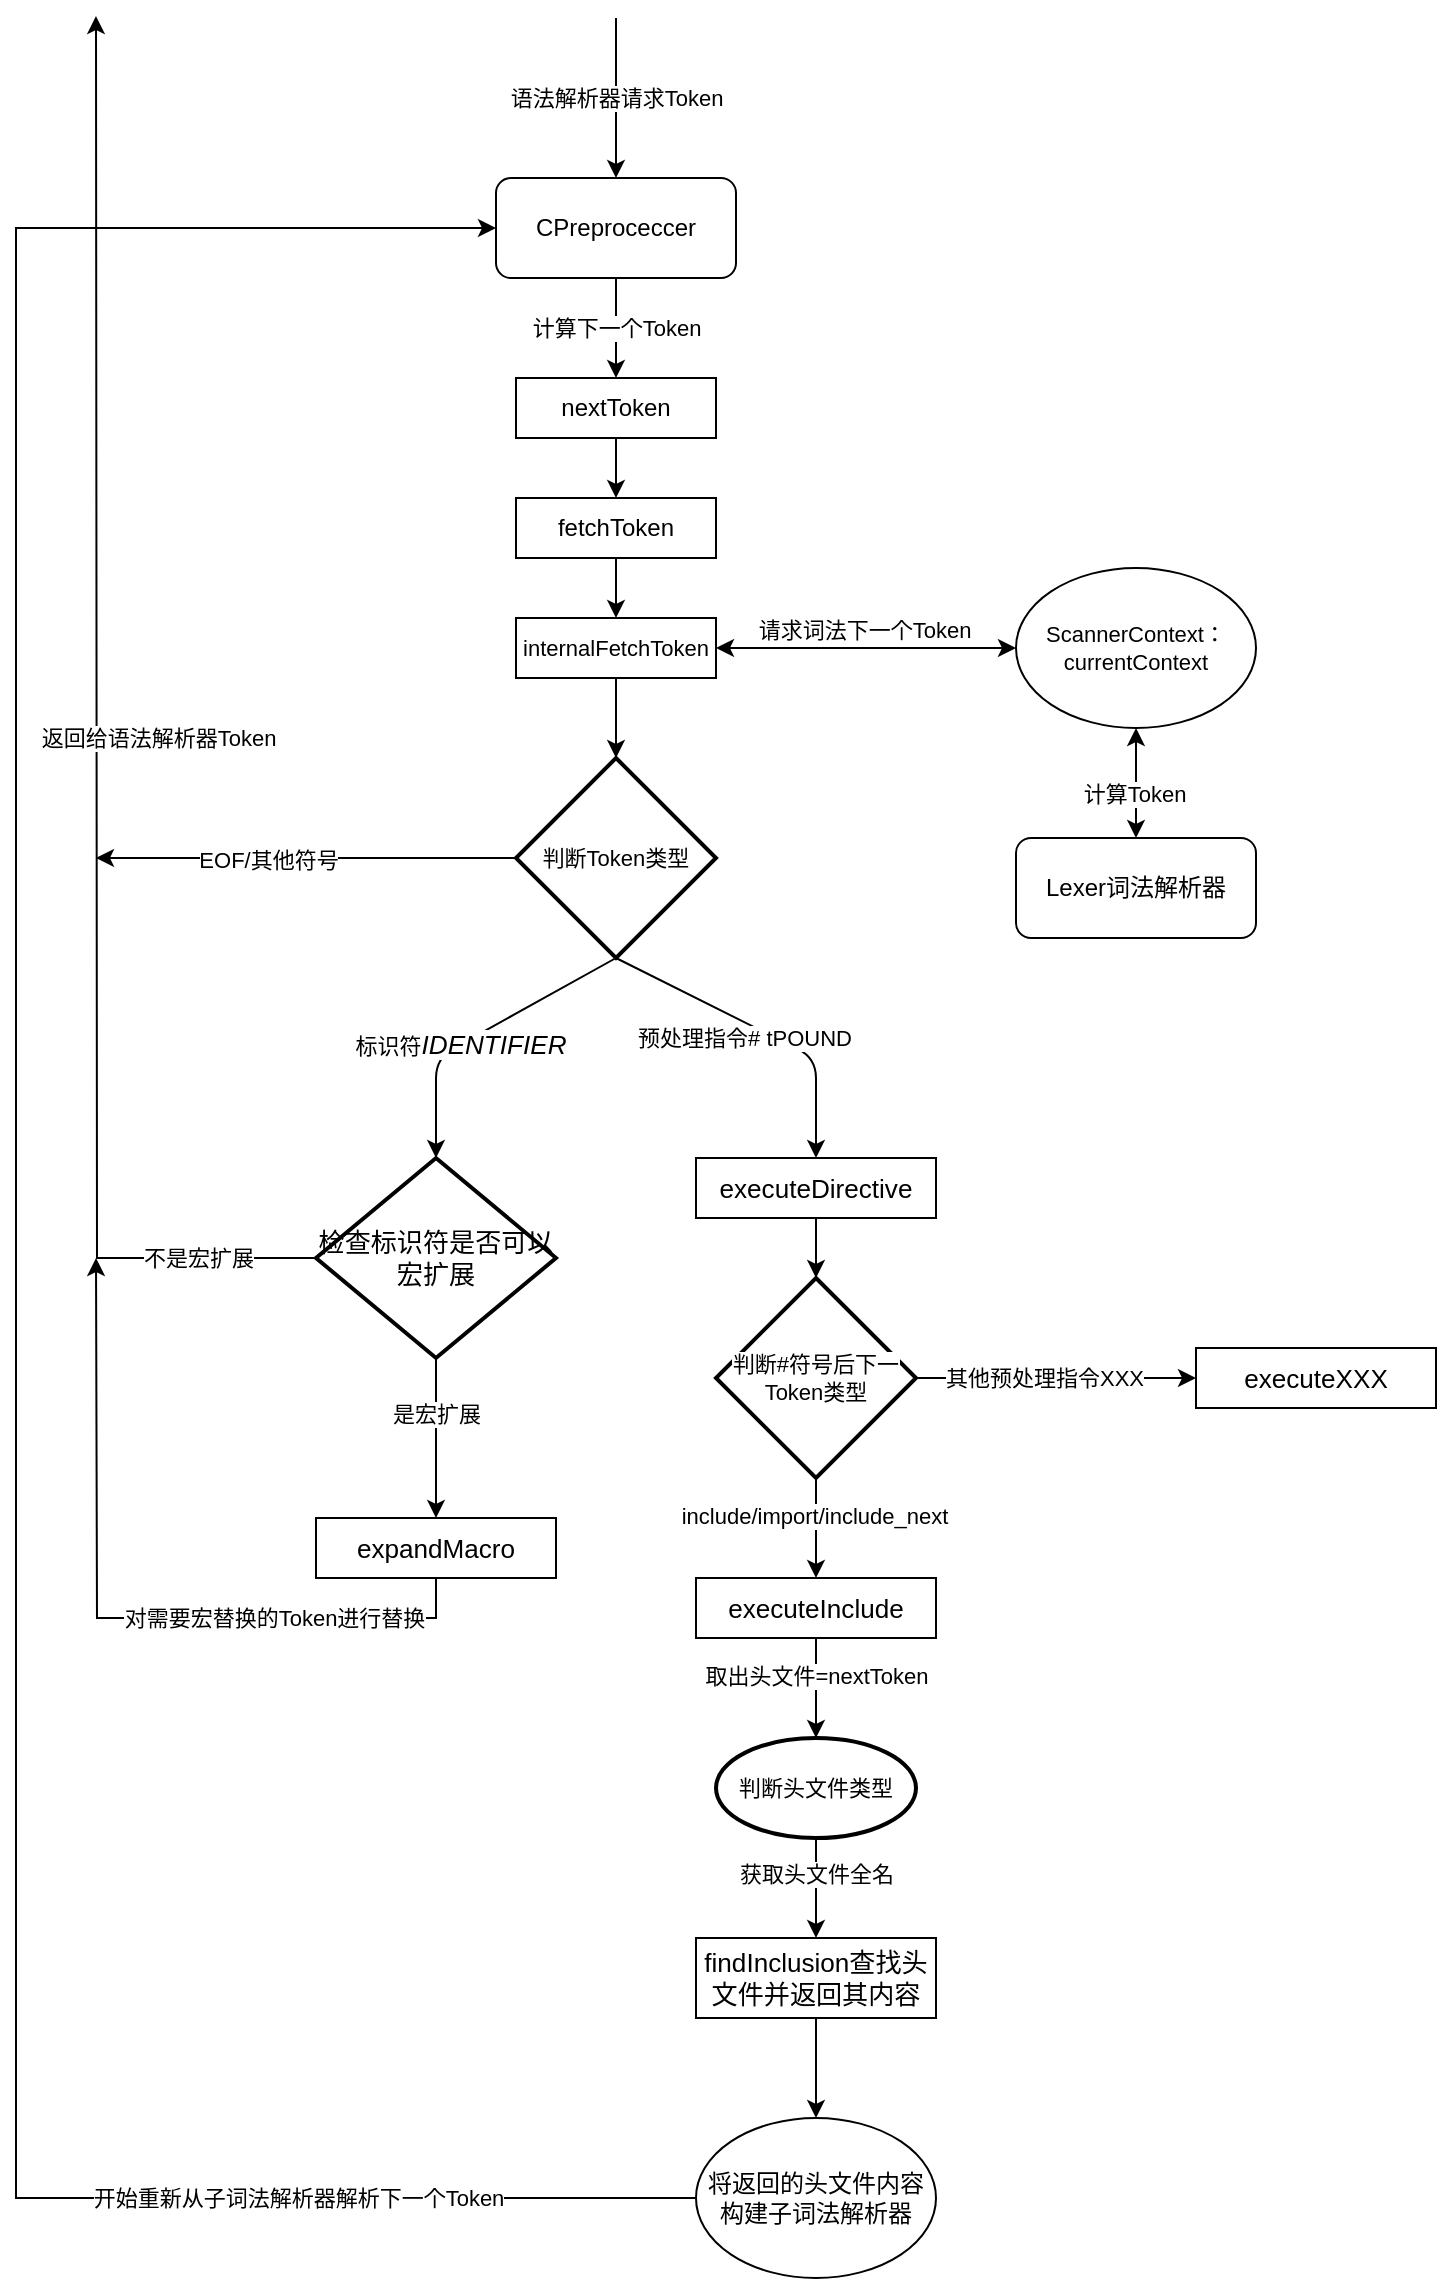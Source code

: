 <mxfile version="14.9.6" type="device"><diagram id="C5RBs43oDa-KdzZeNtuy" name="Page-1"><mxGraphModel dx="474" dy="274" grid="1" gridSize="10" guides="1" tooltips="1" connect="1" arrows="1" fold="1" page="1" pageScale="1" pageWidth="827" pageHeight="1169" math="0" shadow="0"><root><mxCell id="WIyWlLk6GJQsqaUBKTNV-0"/><mxCell id="WIyWlLk6GJQsqaUBKTNV-1" parent="WIyWlLk6GJQsqaUBKTNV-0"/><mxCell id="0LxuvubWBqh0SCNI5qKi-4" value="计算下一个Token" style="edgeStyle=orthogonalEdgeStyle;rounded=0;orthogonalLoop=1;jettySize=auto;html=1;exitX=0.5;exitY=1;exitDx=0;exitDy=0;entryX=0.5;entryY=0;entryDx=0;entryDy=0;" parent="WIyWlLk6GJQsqaUBKTNV-1" source="0LxuvubWBqh0SCNI5qKi-0" target="0LxuvubWBqh0SCNI5qKi-3" edge="1"><mxGeometry relative="1" as="geometry"/></mxCell><mxCell id="0LxuvubWBqh0SCNI5qKi-0" value="CPreproceccer" style="rounded=1;whiteSpace=wrap;html=1;" parent="WIyWlLk6GJQsqaUBKTNV-1" vertex="1"><mxGeometry x="290" y="100" width="120" height="50" as="geometry"/></mxCell><mxCell id="0LxuvubWBqh0SCNI5qKi-1" value="语法解析器请求Token" style="endArrow=classic;html=1;" parent="WIyWlLk6GJQsqaUBKTNV-1" edge="1"><mxGeometry width="50" height="50" relative="1" as="geometry"><mxPoint x="350" y="20" as="sourcePoint"/><mxPoint x="350" y="100" as="targetPoint"/></mxGeometry></mxCell><mxCell id="0LxuvubWBqh0SCNI5qKi-7" style="edgeStyle=orthogonalEdgeStyle;rounded=0;orthogonalLoop=1;jettySize=auto;html=1;exitX=0.5;exitY=1;exitDx=0;exitDy=0;entryX=0.5;entryY=0;entryDx=0;entryDy=0;" parent="WIyWlLk6GJQsqaUBKTNV-1" source="0LxuvubWBqh0SCNI5qKi-3" target="0LxuvubWBqh0SCNI5qKi-5" edge="1"><mxGeometry relative="1" as="geometry"/></mxCell><mxCell id="0LxuvubWBqh0SCNI5qKi-3" value="nextToken" style="rounded=0;whiteSpace=wrap;html=1;" parent="WIyWlLk6GJQsqaUBKTNV-1" vertex="1"><mxGeometry x="300" y="200" width="100" height="30" as="geometry"/></mxCell><mxCell id="0LxuvubWBqh0SCNI5qKi-9" style="edgeStyle=orthogonalEdgeStyle;rounded=0;orthogonalLoop=1;jettySize=auto;html=1;exitX=0.5;exitY=1;exitDx=0;exitDy=0;entryX=0.5;entryY=0;entryDx=0;entryDy=0;" parent="WIyWlLk6GJQsqaUBKTNV-1" source="0LxuvubWBqh0SCNI5qKi-5" target="0LxuvubWBqh0SCNI5qKi-6" edge="1"><mxGeometry relative="1" as="geometry"/></mxCell><mxCell id="0LxuvubWBqh0SCNI5qKi-5" value="fetchToken" style="rounded=0;whiteSpace=wrap;html=1;" parent="WIyWlLk6GJQsqaUBKTNV-1" vertex="1"><mxGeometry x="300" y="260" width="100" height="30" as="geometry"/></mxCell><mxCell id="0LxuvubWBqh0SCNI5qKi-22" value="" style="edgeStyle=orthogonalEdgeStyle;rounded=0;orthogonalLoop=1;jettySize=auto;html=1;exitX=0.5;exitY=1;exitDx=0;exitDy=0;entryX=0.5;entryY=0;entryDx=0;entryDy=0;entryPerimeter=0;fontFamily=Helvetica;fontSize=11;fontColor=#000000;" parent="WIyWlLk6GJQsqaUBKTNV-1" source="0LxuvubWBqh0SCNI5qKi-6" target="0LxuvubWBqh0SCNI5qKi-20" edge="1"><mxGeometry x="-0.333" relative="1" as="geometry"><mxPoint as="offset"/></mxGeometry></mxCell><mxCell id="0LxuvubWBqh0SCNI5qKi-6" value="internalFetchToken" style="rounded=0;whiteSpace=wrap;html=1;fontSize=11;" parent="WIyWlLk6GJQsqaUBKTNV-1" vertex="1"><mxGeometry x="300" y="320" width="100" height="30" as="geometry"/></mxCell><mxCell id="0LxuvubWBqh0SCNI5qKi-11" value="&lt;div style=&quot;font-size: 11px&quot;&gt;ScannerContext：&lt;/div&gt;&lt;div style=&quot;font-size: 11px&quot;&gt;currentContext&lt;/div&gt;" style="ellipse;whiteSpace=wrap;html=1;fontSize=11;fontStyle=0;fontFamily=Helvetica;" parent="WIyWlLk6GJQsqaUBKTNV-1" vertex="1"><mxGeometry x="550" y="295" width="120" height="80" as="geometry"/></mxCell><mxCell id="0LxuvubWBqh0SCNI5qKi-12" value="" style="endArrow=classic;startArrow=classic;html=1;fontSize=11;entryX=0;entryY=0.5;entryDx=0;entryDy=0;exitX=1;exitY=0.5;exitDx=0;exitDy=0;" parent="WIyWlLk6GJQsqaUBKTNV-1" source="0LxuvubWBqh0SCNI5qKi-6" target="0LxuvubWBqh0SCNI5qKi-11" edge="1"><mxGeometry width="50" height="50" relative="1" as="geometry"><mxPoint x="430" y="410" as="sourcePoint"/><mxPoint x="480" y="360" as="targetPoint"/></mxGeometry></mxCell><mxCell id="0LxuvubWBqh0SCNI5qKi-13" value="请求词法下一个Token" style="text;html=1;align=center;verticalAlign=middle;resizable=0;points=[];autosize=1;strokeColor=none;fontSize=11;" parent="WIyWlLk6GJQsqaUBKTNV-1" vertex="1"><mxGeometry x="413.5" y="316" width="120" height="20" as="geometry"/></mxCell><mxCell id="0LxuvubWBqh0SCNI5qKi-16" value="" style="endArrow=classic;startArrow=classic;html=1;fontSize=11;entryX=0.5;entryY=1;entryDx=0;entryDy=0;" parent="WIyWlLk6GJQsqaUBKTNV-1" target="0LxuvubWBqh0SCNI5qKi-11" edge="1"><mxGeometry width="50" height="50" relative="1" as="geometry"><mxPoint x="610" y="430" as="sourcePoint"/><mxPoint x="640" y="380" as="targetPoint"/></mxGeometry></mxCell><mxCell id="0LxuvubWBqh0SCNI5qKi-18" value="计算Token" style="edgeLabel;html=1;align=center;verticalAlign=middle;resizable=0;points=[];fontSize=11;fontFamily=Helvetica;fontColor=#000000;" parent="0LxuvubWBqh0SCNI5qKi-16" vertex="1" connectable="0"><mxGeometry x="-0.184" y="1" relative="1" as="geometry"><mxPoint as="offset"/></mxGeometry></mxCell><mxCell id="0LxuvubWBqh0SCNI5qKi-17" value="Lexer词法解析器" style="rounded=1;whiteSpace=wrap;html=1;" parent="WIyWlLk6GJQsqaUBKTNV-1" vertex="1"><mxGeometry x="550" y="430" width="120" height="50" as="geometry"/></mxCell><mxCell id="0LxuvubWBqh0SCNI5qKi-26" style="edgeStyle=orthogonalEdgeStyle;rounded=0;orthogonalLoop=1;jettySize=auto;html=1;fontFamily=Helvetica;fontSize=11;fontColor=#000000;" parent="WIyWlLk6GJQsqaUBKTNV-1" source="0LxuvubWBqh0SCNI5qKi-20" edge="1"><mxGeometry relative="1" as="geometry"><mxPoint x="90" y="440" as="targetPoint"/></mxGeometry></mxCell><mxCell id="0LxuvubWBqh0SCNI5qKi-28" value="EOF/其他符号" style="edgeLabel;html=1;align=center;verticalAlign=middle;resizable=0;points=[];fontSize=11;fontFamily=Helvetica;fontColor=#000000;" parent="0LxuvubWBqh0SCNI5qKi-26" vertex="1" connectable="0"><mxGeometry x="0.404" y="-2" relative="1" as="geometry"><mxPoint x="23" y="2" as="offset"/></mxGeometry></mxCell><mxCell id="0LxuvubWBqh0SCNI5qKi-20" value="&lt;span style=&quot;background-color: rgb(255 , 255 , 255)&quot;&gt;判断Token类型&lt;/span&gt;" style="strokeWidth=2;html=1;shape=mxgraph.flowchart.decision;whiteSpace=wrap;fontFamily=Helvetica;fontSize=11;fontColor=#000000;" parent="WIyWlLk6GJQsqaUBKTNV-1" vertex="1"><mxGeometry x="300" y="390" width="100" height="100" as="geometry"/></mxCell><mxCell id="0LxuvubWBqh0SCNI5qKi-30" value="" style="endArrow=classic;html=1;fontFamily=Helvetica;fontSize=11;fontColor=#000000;entryX=0.5;entryY=0;entryDx=0;entryDy=0;entryPerimeter=0;" parent="WIyWlLk6GJQsqaUBKTNV-1" target="nABBbYj2S9zmeMN5Q6XC-5" edge="1"><mxGeometry width="50" height="50" relative="1" as="geometry"><mxPoint x="350" y="490" as="sourcePoint"/><mxPoint x="260" y="590.0" as="targetPoint"/><Array as="points"><mxPoint x="260" y="540"/></Array></mxGeometry></mxCell><mxCell id="0LxuvubWBqh0SCNI5qKi-33" value="标识符&lt;span style=&quot;font-style: italic; font-size: 9.8pt;&quot;&gt;IDENTIFIER&lt;/span&gt;" style="edgeLabel;html=1;align=center;verticalAlign=middle;resizable=0;points=[];fontSize=11;fontFamily=Helvetica;labelBackgroundColor=#FFFFFF;" parent="0LxuvubWBqh0SCNI5qKi-30" vertex="1" connectable="0"><mxGeometry x="0.166" y="-1" relative="1" as="geometry"><mxPoint as="offset"/></mxGeometry></mxCell><mxCell id="0LxuvubWBqh0SCNI5qKi-40" style="edgeStyle=orthogonalEdgeStyle;rounded=0;orthogonalLoop=1;jettySize=auto;html=1;fontFamily=Helvetica;fontSize=11;fontColor=#000000;entryX=0.5;entryY=0;entryDx=0;entryDy=0;entryPerimeter=0;" parent="WIyWlLk6GJQsqaUBKTNV-1" source="0LxuvubWBqh0SCNI5qKi-36" target="0LxuvubWBqh0SCNI5qKi-41" edge="1"><mxGeometry relative="1" as="geometry"><mxPoint x="450" y="680" as="targetPoint"/></mxGeometry></mxCell><mxCell id="0LxuvubWBqh0SCNI5qKi-36" value="&lt;div style=&quot;font-size: 9.8pt;&quot;&gt;&lt;span style=&quot;&quot;&gt;executeDirective&lt;/span&gt;&lt;/div&gt;" style="rounded=0;whiteSpace=wrap;html=1;fontFamily=Helvetica;fontSize=11;" parent="WIyWlLk6GJQsqaUBKTNV-1" vertex="1"><mxGeometry x="390" y="590" width="120" height="30" as="geometry"/></mxCell><mxCell id="0LxuvubWBqh0SCNI5qKi-37" value="" style="endArrow=classic;html=1;fontFamily=Helvetica;fontSize=11;fontColor=#000000;exitX=0.5;exitY=1;exitDx=0;exitDy=0;exitPerimeter=0;entryX=0.5;entryY=0;entryDx=0;entryDy=0;" parent="WIyWlLk6GJQsqaUBKTNV-1" source="0LxuvubWBqh0SCNI5qKi-20" target="0LxuvubWBqh0SCNI5qKi-36" edge="1"><mxGeometry width="50" height="50" relative="1" as="geometry"><mxPoint x="370" y="560" as="sourcePoint"/><mxPoint x="420" y="510" as="targetPoint"/><Array as="points"><mxPoint x="450" y="540"/></Array></mxGeometry></mxCell><mxCell id="0LxuvubWBqh0SCNI5qKi-39" value="预处理指令# tPOUND" style="edgeLabel;html=1;align=center;verticalAlign=middle;resizable=0;points=[];fontSize=11;fontFamily=Helvetica;fontColor=#000000;" parent="WIyWlLk6GJQsqaUBKTNV-1" vertex="1" connectable="0"><mxGeometry x="414.003" y="530.001" as="geometry"/></mxCell><mxCell id="0LxuvubWBqh0SCNI5qKi-43" style="edgeStyle=orthogonalEdgeStyle;rounded=0;orthogonalLoop=1;jettySize=auto;html=1;exitX=0.5;exitY=1;exitDx=0;exitDy=0;exitPerimeter=0;entryX=0.5;entryY=0;entryDx=0;entryDy=0;fontFamily=Helvetica;fontSize=11;fontColor=#000000;" parent="WIyWlLk6GJQsqaUBKTNV-1" source="0LxuvubWBqh0SCNI5qKi-41" target="0LxuvubWBqh0SCNI5qKi-42" edge="1"><mxGeometry relative="1" as="geometry"/></mxCell><mxCell id="0LxuvubWBqh0SCNI5qKi-45" value="include/import/include_next" style="edgeLabel;html=1;align=center;verticalAlign=middle;resizable=0;points=[];fontSize=11;fontFamily=Helvetica;fontColor=#000000;" parent="0LxuvubWBqh0SCNI5qKi-43" vertex="1" connectable="0"><mxGeometry x="-0.264" y="-1" relative="1" as="geometry"><mxPoint as="offset"/></mxGeometry></mxCell><mxCell id="0LxuvubWBqh0SCNI5qKi-53" style="edgeStyle=orthogonalEdgeStyle;rounded=0;orthogonalLoop=1;jettySize=auto;html=1;exitX=1;exitY=0.5;exitDx=0;exitDy=0;exitPerimeter=0;fontFamily=Helvetica;fontSize=11;fontColor=#000000;" parent="WIyWlLk6GJQsqaUBKTNV-1" source="0LxuvubWBqh0SCNI5qKi-41" edge="1"><mxGeometry relative="1" as="geometry"><mxPoint x="640" y="700" as="targetPoint"/></mxGeometry></mxCell><mxCell id="0LxuvubWBqh0SCNI5qKi-54" value="其他预处理指令XXX" style="edgeLabel;html=1;align=center;verticalAlign=middle;resizable=0;points=[];fontSize=11;fontFamily=Helvetica;fontColor=#000000;" parent="0LxuvubWBqh0SCNI5qKi-53" vertex="1" connectable="0"><mxGeometry x="-0.343" y="1" relative="1" as="geometry"><mxPoint x="18" y="1" as="offset"/></mxGeometry></mxCell><mxCell id="0LxuvubWBqh0SCNI5qKi-41" value="&lt;span style=&quot;background-color: rgb(255 , 255 , 255)&quot;&gt;判断#符号后下一Token类型&lt;/span&gt;" style="strokeWidth=2;html=1;shape=mxgraph.flowchart.decision;whiteSpace=wrap;fontFamily=Helvetica;fontSize=11;fontColor=#000000;" parent="WIyWlLk6GJQsqaUBKTNV-1" vertex="1"><mxGeometry x="400" y="650" width="100" height="100" as="geometry"/></mxCell><mxCell id="0LxuvubWBqh0SCNI5qKi-47" style="edgeStyle=orthogonalEdgeStyle;rounded=0;orthogonalLoop=1;jettySize=auto;html=1;exitX=0.5;exitY=1;exitDx=0;exitDy=0;entryX=0.5;entryY=0;entryDx=0;entryDy=0;entryPerimeter=0;fontFamily=Helvetica;fontSize=11;fontColor=#000000;" parent="WIyWlLk6GJQsqaUBKTNV-1" source="0LxuvubWBqh0SCNI5qKi-42" target="0LxuvubWBqh0SCNI5qKi-46" edge="1"><mxGeometry relative="1" as="geometry"/></mxCell><mxCell id="0LxuvubWBqh0SCNI5qKi-48" value="取出头文件=nextToken" style="edgeLabel;html=1;align=center;verticalAlign=middle;resizable=0;points=[];fontSize=11;fontFamily=Helvetica;fontColor=#000000;" parent="0LxuvubWBqh0SCNI5qKi-47" vertex="1" connectable="0"><mxGeometry x="-0.24" relative="1" as="geometry"><mxPoint as="offset"/></mxGeometry></mxCell><mxCell id="0LxuvubWBqh0SCNI5qKi-42" value="&lt;span style=&quot;font-size: 13.067px&quot;&gt;executeInclude&lt;/span&gt;" style="rounded=0;whiteSpace=wrap;html=1;fontFamily=Helvetica;fontSize=11;" parent="WIyWlLk6GJQsqaUBKTNV-1" vertex="1"><mxGeometry x="390" y="800" width="120" height="30" as="geometry"/></mxCell><mxCell id="0LxuvubWBqh0SCNI5qKi-49" style="edgeStyle=orthogonalEdgeStyle;rounded=0;orthogonalLoop=1;jettySize=auto;html=1;fontFamily=Helvetica;fontSize=11;fontColor=#000000;entryX=0.5;entryY=0;entryDx=0;entryDy=0;" parent="WIyWlLk6GJQsqaUBKTNV-1" source="0LxuvubWBqh0SCNI5qKi-46" target="0LxuvubWBqh0SCNI5qKi-51" edge="1"><mxGeometry relative="1" as="geometry"><mxPoint x="450" y="980" as="targetPoint"/></mxGeometry></mxCell><mxCell id="0LxuvubWBqh0SCNI5qKi-50" value="获取头文件全名" style="edgeLabel;html=1;align=center;verticalAlign=middle;resizable=0;points=[];fontSize=11;fontFamily=Helvetica;fontColor=#000000;" parent="0LxuvubWBqh0SCNI5qKi-49" vertex="1" connectable="0"><mxGeometry x="-0.303" relative="1" as="geometry"><mxPoint as="offset"/></mxGeometry></mxCell><mxCell id="0LxuvubWBqh0SCNI5qKi-46" value="判断头文件类型" style="strokeWidth=2;html=1;shape=mxgraph.flowchart.start_1;whiteSpace=wrap;labelBackgroundColor=#FFFFFF;fontFamily=Helvetica;fontSize=11;fontColor=#000000;" parent="WIyWlLk6GJQsqaUBKTNV-1" vertex="1"><mxGeometry x="400" y="880" width="100" height="50" as="geometry"/></mxCell><mxCell id="0LxuvubWBqh0SCNI5qKi-52" style="edgeStyle=orthogonalEdgeStyle;rounded=0;orthogonalLoop=1;jettySize=auto;html=1;fontFamily=Helvetica;fontSize=11;fontColor=#000000;entryX=0.5;entryY=0;entryDx=0;entryDy=0;" parent="WIyWlLk6GJQsqaUBKTNV-1" source="0LxuvubWBqh0SCNI5qKi-51" edge="1" target="nABBbYj2S9zmeMN5Q6XC-0"><mxGeometry relative="1" as="geometry"><mxPoint x="450" y="1060" as="targetPoint"/></mxGeometry></mxCell><mxCell id="0LxuvubWBqh0SCNI5qKi-51" value="&lt;span style=&quot;font-size: 13.067px&quot;&gt;findInclusion查找头文件并返回其内容&lt;/span&gt;" style="rounded=0;whiteSpace=wrap;html=1;fontFamily=Helvetica;fontSize=11;" parent="WIyWlLk6GJQsqaUBKTNV-1" vertex="1"><mxGeometry x="390" y="980" width="120" height="40" as="geometry"/></mxCell><mxCell id="0LxuvubWBqh0SCNI5qKi-56" value="&lt;span style=&quot;font-size: 13.067px&quot;&gt;executeXXX&lt;/span&gt;" style="rounded=0;whiteSpace=wrap;html=1;fontFamily=Helvetica;fontSize=11;" parent="WIyWlLk6GJQsqaUBKTNV-1" vertex="1"><mxGeometry x="640" y="685" width="120" height="30" as="geometry"/></mxCell><mxCell id="nABBbYj2S9zmeMN5Q6XC-1" style="edgeStyle=orthogonalEdgeStyle;rounded=0;orthogonalLoop=1;jettySize=auto;html=1;fontFamily=Helvetica;entryX=0;entryY=0.5;entryDx=0;entryDy=0;" edge="1" parent="WIyWlLk6GJQsqaUBKTNV-1" source="nABBbYj2S9zmeMN5Q6XC-0" target="0LxuvubWBqh0SCNI5qKi-0"><mxGeometry relative="1" as="geometry"><mxPoint x="110" y="110" as="targetPoint"/><Array as="points"><mxPoint x="50" y="1110"/><mxPoint x="50" y="125"/></Array></mxGeometry></mxCell><mxCell id="nABBbYj2S9zmeMN5Q6XC-4" value="开始重新从子词法解析器解析下一个Token" style="edgeLabel;html=1;align=center;verticalAlign=middle;resizable=0;points=[];fontFamily=Helvetica;" vertex="1" connectable="0" parent="nABBbYj2S9zmeMN5Q6XC-1"><mxGeometry x="-0.746" relative="1" as="geometry"><mxPoint as="offset"/></mxGeometry></mxCell><mxCell id="nABBbYj2S9zmeMN5Q6XC-0" value="将返回的头文件内容构建子词法解析器" style="ellipse;whiteSpace=wrap;html=1;fontFamily=Helvetica;" vertex="1" parent="WIyWlLk6GJQsqaUBKTNV-1"><mxGeometry x="390" y="1070" width="120" height="80" as="geometry"/></mxCell><mxCell id="nABBbYj2S9zmeMN5Q6XC-6" style="edgeStyle=orthogonalEdgeStyle;rounded=0;orthogonalLoop=1;jettySize=auto;html=1;fontFamily=Helvetica;" edge="1" parent="WIyWlLk6GJQsqaUBKTNV-1" source="nABBbYj2S9zmeMN5Q6XC-5"><mxGeometry relative="1" as="geometry"><mxPoint x="90" y="19.048" as="targetPoint"/></mxGeometry></mxCell><mxCell id="nABBbYj2S9zmeMN5Q6XC-10" value="不是宏扩展" style="edgeLabel;html=1;align=center;verticalAlign=middle;resizable=0;points=[];fontFamily=Helvetica;rotation=0;" vertex="1" connectable="0" parent="nABBbYj2S9zmeMN5Q6XC-6"><mxGeometry x="-0.114" relative="1" as="geometry"><mxPoint x="50" y="214" as="offset"/></mxGeometry></mxCell><mxCell id="nABBbYj2S9zmeMN5Q6XC-15" value="返回给语法解析器Token" style="edgeLabel;html=1;align=center;verticalAlign=middle;resizable=0;points=[];fontFamily=Helvetica;" vertex="1" connectable="0" parent="nABBbYj2S9zmeMN5Q6XC-6"><mxGeometry x="-0.442" y="2" relative="1" as="geometry"><mxPoint x="32" y="-166" as="offset"/></mxGeometry></mxCell><mxCell id="nABBbYj2S9zmeMN5Q6XC-8" style="edgeStyle=orthogonalEdgeStyle;rounded=0;orthogonalLoop=1;jettySize=auto;html=1;fontFamily=Helvetica;entryX=0.5;entryY=0;entryDx=0;entryDy=0;" edge="1" parent="WIyWlLk6GJQsqaUBKTNV-1" source="nABBbYj2S9zmeMN5Q6XC-5" target="nABBbYj2S9zmeMN5Q6XC-11"><mxGeometry relative="1" as="geometry"><mxPoint x="260" y="750" as="targetPoint"/><Array as="points"/></mxGeometry></mxCell><mxCell id="nABBbYj2S9zmeMN5Q6XC-9" value="是宏扩展" style="edgeLabel;html=1;align=center;verticalAlign=middle;resizable=0;points=[];fontFamily=Helvetica;" vertex="1" connectable="0" parent="nABBbYj2S9zmeMN5Q6XC-8"><mxGeometry x="-0.684" relative="1" as="geometry"><mxPoint y="15" as="offset"/></mxGeometry></mxCell><mxCell id="nABBbYj2S9zmeMN5Q6XC-5" value="&lt;span style=&quot;font-size: 13.067px&quot;&gt;检查标识符是否可以宏扩展&lt;/span&gt;" style="strokeWidth=2;html=1;shape=mxgraph.flowchart.decision;whiteSpace=wrap;fontFamily=Helvetica;fontSize=11;fontColor=#000000;" vertex="1" parent="WIyWlLk6GJQsqaUBKTNV-1"><mxGeometry x="200" y="590" width="120" height="100" as="geometry"/></mxCell><mxCell id="nABBbYj2S9zmeMN5Q6XC-12" style="edgeStyle=orthogonalEdgeStyle;rounded=0;orthogonalLoop=1;jettySize=auto;html=1;exitX=0.5;exitY=1;exitDx=0;exitDy=0;fontFamily=Helvetica;" edge="1" parent="WIyWlLk6GJQsqaUBKTNV-1" source="nABBbYj2S9zmeMN5Q6XC-11"><mxGeometry relative="1" as="geometry"><mxPoint x="90" y="640" as="targetPoint"/></mxGeometry></mxCell><mxCell id="nABBbYj2S9zmeMN5Q6XC-13" value="对需要宏替换的Token进行替换" style="edgeLabel;html=1;align=center;verticalAlign=middle;resizable=0;points=[];fontFamily=Helvetica;" vertex="1" connectable="0" parent="nABBbYj2S9zmeMN5Q6XC-12"><mxGeometry x="-0.24" relative="1" as="geometry"><mxPoint x="39" as="offset"/></mxGeometry></mxCell><mxCell id="nABBbYj2S9zmeMN5Q6XC-11" value="&lt;span style=&quot;font-size: 13.067px&quot;&gt;expandMacro&lt;/span&gt;" style="rounded=0;whiteSpace=wrap;html=1;fontFamily=Helvetica;fontSize=11;" vertex="1" parent="WIyWlLk6GJQsqaUBKTNV-1"><mxGeometry x="200" y="770" width="120" height="30" as="geometry"/></mxCell></root></mxGraphModel></diagram></mxfile>
